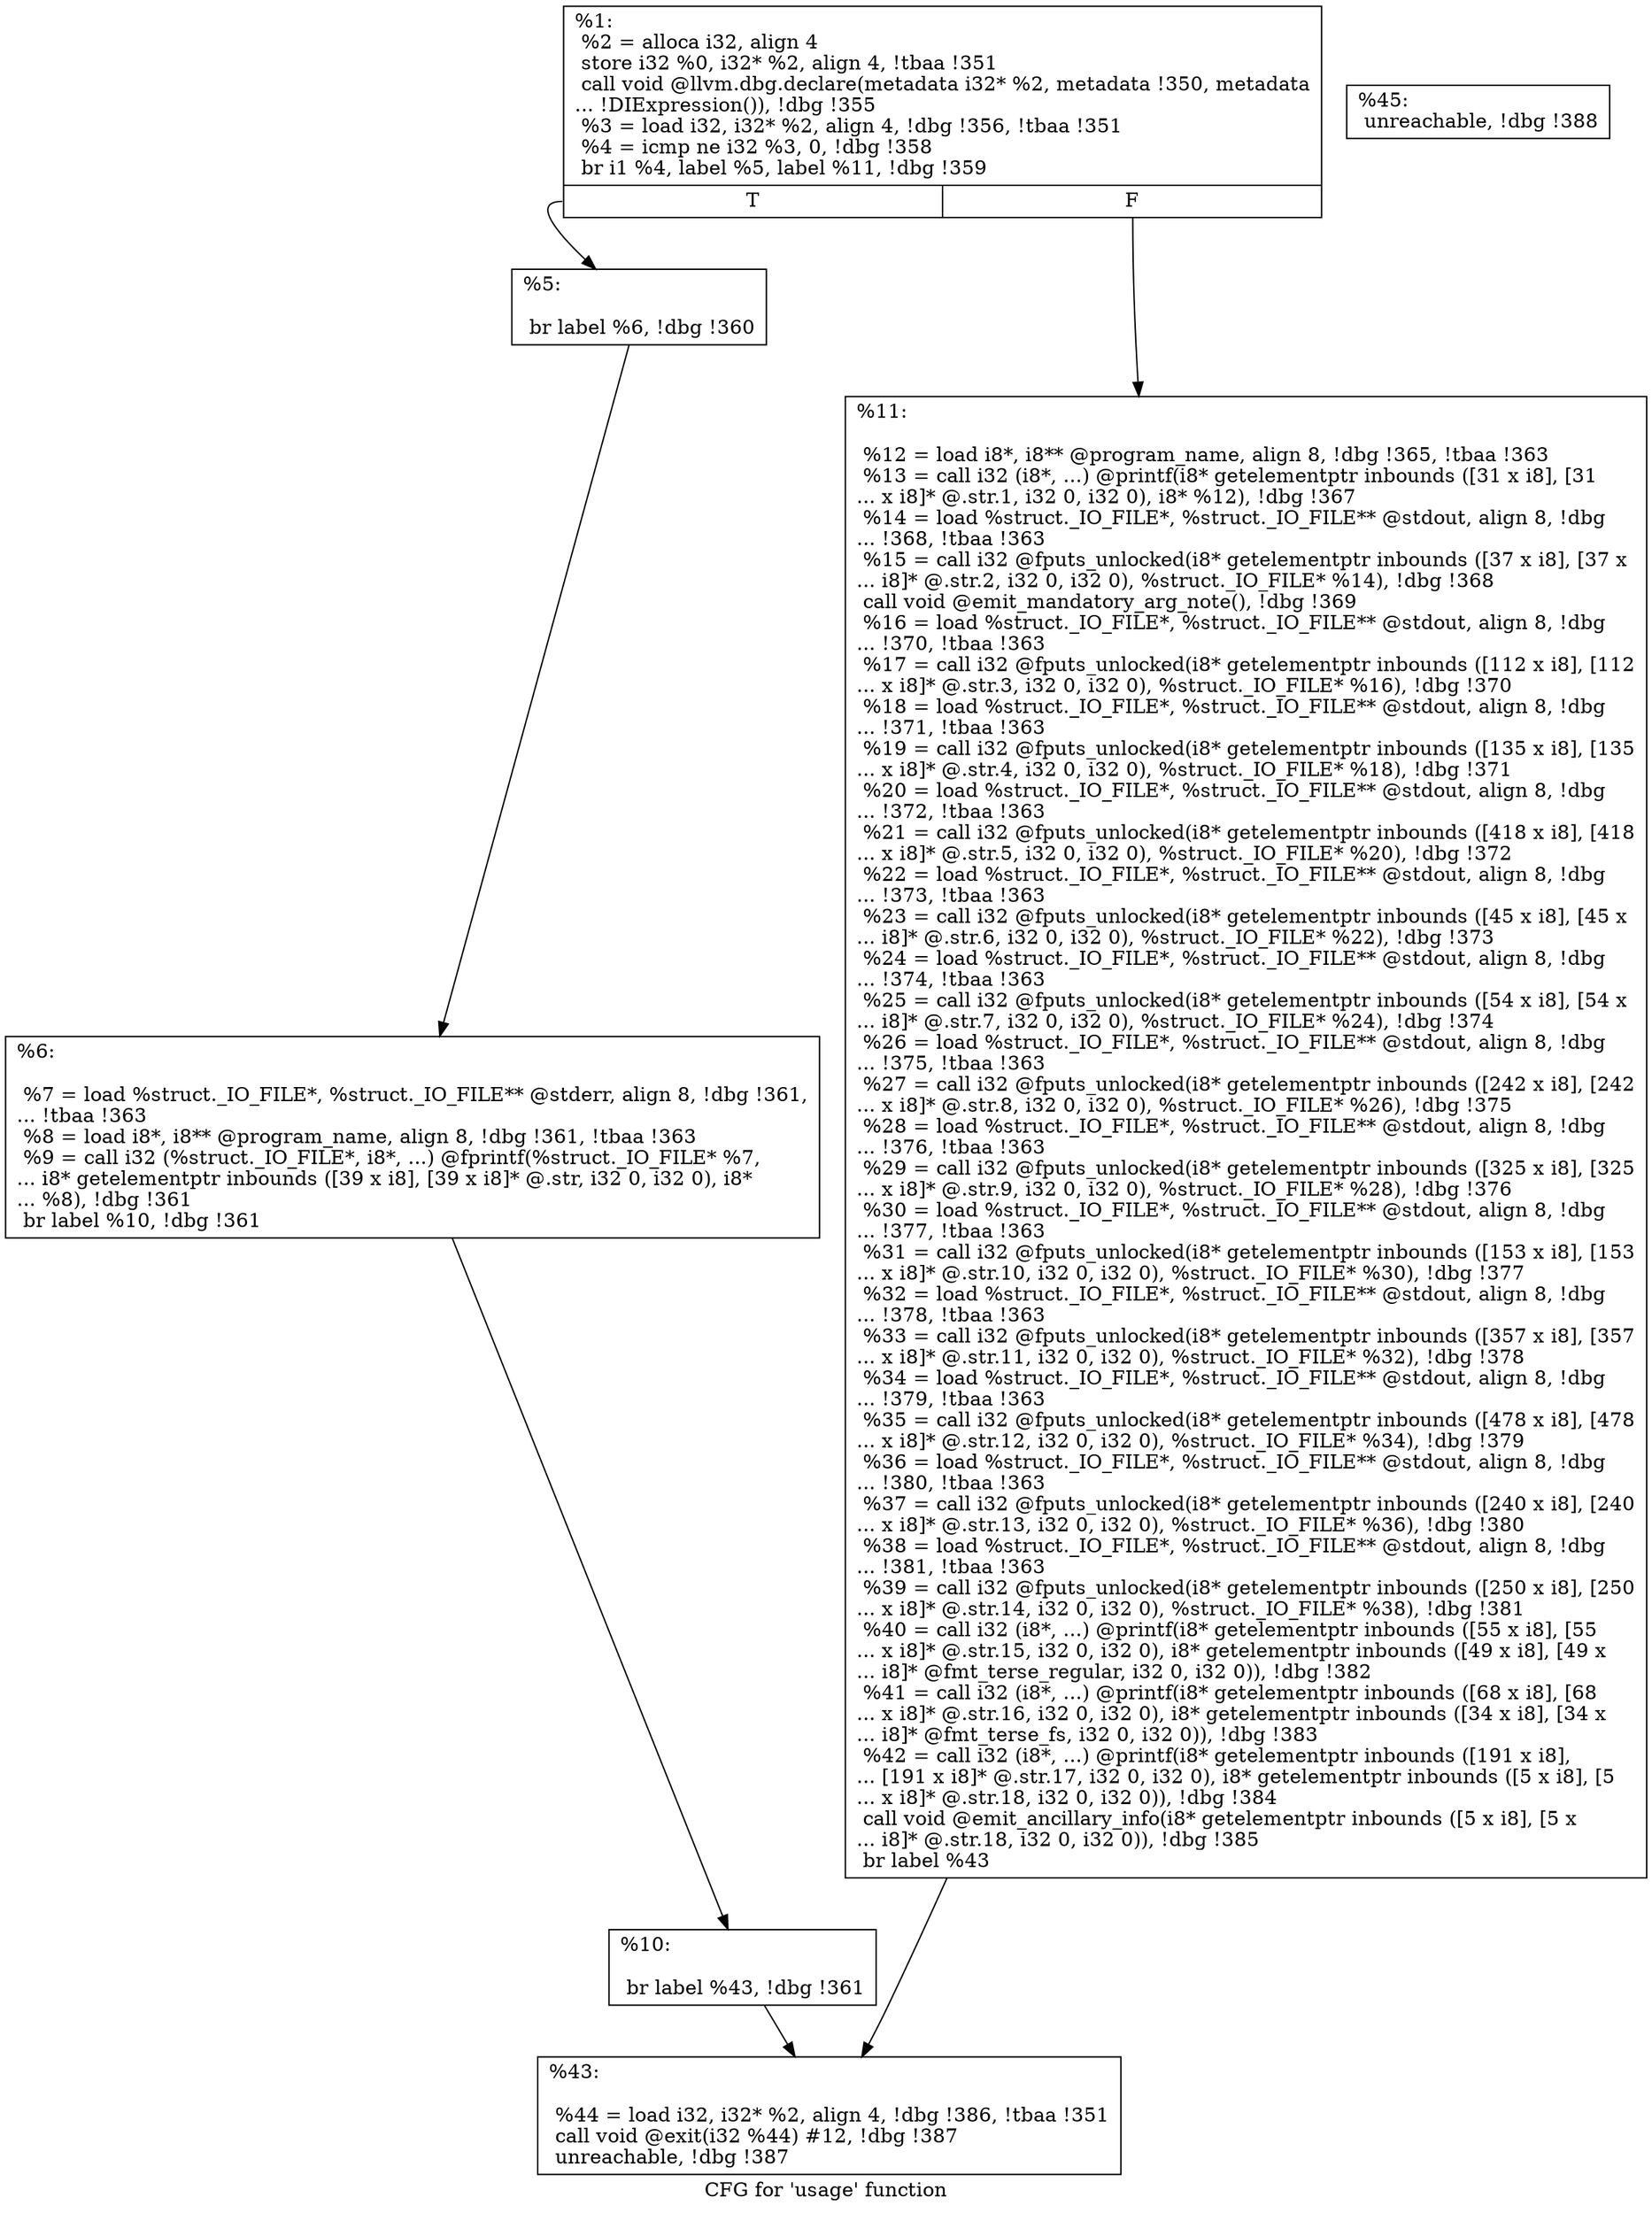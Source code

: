 digraph "CFG for 'usage' function" {
	label="CFG for 'usage' function";

	Node0x1289680 [shape=record,label="{%1:\l  %2 = alloca i32, align 4\l  store i32 %0, i32* %2, align 4, !tbaa !351\l  call void @llvm.dbg.declare(metadata i32* %2, metadata !350, metadata\l... !DIExpression()), !dbg !355\l  %3 = load i32, i32* %2, align 4, !dbg !356, !tbaa !351\l  %4 = icmp ne i32 %3, 0, !dbg !358\l  br i1 %4, label %5, label %11, !dbg !359\l|{<s0>T|<s1>F}}"];
	Node0x1289680:s0 -> Node0x12b2050;
	Node0x1289680:s1 -> Node0x12b2140;
	Node0x12b2050 [shape=record,label="{%5:\l\l  br label %6, !dbg !360\l}"];
	Node0x12b2050 -> Node0x12b20a0;
	Node0x12b20a0 [shape=record,label="{%6:\l\l  %7 = load %struct._IO_FILE*, %struct._IO_FILE** @stderr, align 8, !dbg !361,\l... !tbaa !363\l  %8 = load i8*, i8** @program_name, align 8, !dbg !361, !tbaa !363\l  %9 = call i32 (%struct._IO_FILE*, i8*, ...) @fprintf(%struct._IO_FILE* %7,\l... i8* getelementptr inbounds ([39 x i8], [39 x i8]* @.str, i32 0, i32 0), i8*\l... %8), !dbg !361\l  br label %10, !dbg !361\l}"];
	Node0x12b20a0 -> Node0x12b20f0;
	Node0x12b20f0 [shape=record,label="{%10:\l\l  br label %43, !dbg !361\l}"];
	Node0x12b20f0 -> Node0x12b2190;
	Node0x12b2140 [shape=record,label="{%11:\l\l  %12 = load i8*, i8** @program_name, align 8, !dbg !365, !tbaa !363\l  %13 = call i32 (i8*, ...) @printf(i8* getelementptr inbounds ([31 x i8], [31\l... x i8]* @.str.1, i32 0, i32 0), i8* %12), !dbg !367\l  %14 = load %struct._IO_FILE*, %struct._IO_FILE** @stdout, align 8, !dbg\l... !368, !tbaa !363\l  %15 = call i32 @fputs_unlocked(i8* getelementptr inbounds ([37 x i8], [37 x\l... i8]* @.str.2, i32 0, i32 0), %struct._IO_FILE* %14), !dbg !368\l  call void @emit_mandatory_arg_note(), !dbg !369\l  %16 = load %struct._IO_FILE*, %struct._IO_FILE** @stdout, align 8, !dbg\l... !370, !tbaa !363\l  %17 = call i32 @fputs_unlocked(i8* getelementptr inbounds ([112 x i8], [112\l... x i8]* @.str.3, i32 0, i32 0), %struct._IO_FILE* %16), !dbg !370\l  %18 = load %struct._IO_FILE*, %struct._IO_FILE** @stdout, align 8, !dbg\l... !371, !tbaa !363\l  %19 = call i32 @fputs_unlocked(i8* getelementptr inbounds ([135 x i8], [135\l... x i8]* @.str.4, i32 0, i32 0), %struct._IO_FILE* %18), !dbg !371\l  %20 = load %struct._IO_FILE*, %struct._IO_FILE** @stdout, align 8, !dbg\l... !372, !tbaa !363\l  %21 = call i32 @fputs_unlocked(i8* getelementptr inbounds ([418 x i8], [418\l... x i8]* @.str.5, i32 0, i32 0), %struct._IO_FILE* %20), !dbg !372\l  %22 = load %struct._IO_FILE*, %struct._IO_FILE** @stdout, align 8, !dbg\l... !373, !tbaa !363\l  %23 = call i32 @fputs_unlocked(i8* getelementptr inbounds ([45 x i8], [45 x\l... i8]* @.str.6, i32 0, i32 0), %struct._IO_FILE* %22), !dbg !373\l  %24 = load %struct._IO_FILE*, %struct._IO_FILE** @stdout, align 8, !dbg\l... !374, !tbaa !363\l  %25 = call i32 @fputs_unlocked(i8* getelementptr inbounds ([54 x i8], [54 x\l... i8]* @.str.7, i32 0, i32 0), %struct._IO_FILE* %24), !dbg !374\l  %26 = load %struct._IO_FILE*, %struct._IO_FILE** @stdout, align 8, !dbg\l... !375, !tbaa !363\l  %27 = call i32 @fputs_unlocked(i8* getelementptr inbounds ([242 x i8], [242\l... x i8]* @.str.8, i32 0, i32 0), %struct._IO_FILE* %26), !dbg !375\l  %28 = load %struct._IO_FILE*, %struct._IO_FILE** @stdout, align 8, !dbg\l... !376, !tbaa !363\l  %29 = call i32 @fputs_unlocked(i8* getelementptr inbounds ([325 x i8], [325\l... x i8]* @.str.9, i32 0, i32 0), %struct._IO_FILE* %28), !dbg !376\l  %30 = load %struct._IO_FILE*, %struct._IO_FILE** @stdout, align 8, !dbg\l... !377, !tbaa !363\l  %31 = call i32 @fputs_unlocked(i8* getelementptr inbounds ([153 x i8], [153\l... x i8]* @.str.10, i32 0, i32 0), %struct._IO_FILE* %30), !dbg !377\l  %32 = load %struct._IO_FILE*, %struct._IO_FILE** @stdout, align 8, !dbg\l... !378, !tbaa !363\l  %33 = call i32 @fputs_unlocked(i8* getelementptr inbounds ([357 x i8], [357\l... x i8]* @.str.11, i32 0, i32 0), %struct._IO_FILE* %32), !dbg !378\l  %34 = load %struct._IO_FILE*, %struct._IO_FILE** @stdout, align 8, !dbg\l... !379, !tbaa !363\l  %35 = call i32 @fputs_unlocked(i8* getelementptr inbounds ([478 x i8], [478\l... x i8]* @.str.12, i32 0, i32 0), %struct._IO_FILE* %34), !dbg !379\l  %36 = load %struct._IO_FILE*, %struct._IO_FILE** @stdout, align 8, !dbg\l... !380, !tbaa !363\l  %37 = call i32 @fputs_unlocked(i8* getelementptr inbounds ([240 x i8], [240\l... x i8]* @.str.13, i32 0, i32 0), %struct._IO_FILE* %36), !dbg !380\l  %38 = load %struct._IO_FILE*, %struct._IO_FILE** @stdout, align 8, !dbg\l... !381, !tbaa !363\l  %39 = call i32 @fputs_unlocked(i8* getelementptr inbounds ([250 x i8], [250\l... x i8]* @.str.14, i32 0, i32 0), %struct._IO_FILE* %38), !dbg !381\l  %40 = call i32 (i8*, ...) @printf(i8* getelementptr inbounds ([55 x i8], [55\l... x i8]* @.str.15, i32 0, i32 0), i8* getelementptr inbounds ([49 x i8], [49 x\l... i8]* @fmt_terse_regular, i32 0, i32 0)), !dbg !382\l  %41 = call i32 (i8*, ...) @printf(i8* getelementptr inbounds ([68 x i8], [68\l... x i8]* @.str.16, i32 0, i32 0), i8* getelementptr inbounds ([34 x i8], [34 x\l... i8]* @fmt_terse_fs, i32 0, i32 0)), !dbg !383\l  %42 = call i32 (i8*, ...) @printf(i8* getelementptr inbounds ([191 x i8],\l... [191 x i8]* @.str.17, i32 0, i32 0), i8* getelementptr inbounds ([5 x i8], [5\l... x i8]* @.str.18, i32 0, i32 0)), !dbg !384\l  call void @emit_ancillary_info(i8* getelementptr inbounds ([5 x i8], [5 x\l... i8]* @.str.18, i32 0, i32 0)), !dbg !385\l  br label %43\l}"];
	Node0x12b2140 -> Node0x12b2190;
	Node0x12b2190 [shape=record,label="{%43:\l\l  %44 = load i32, i32* %2, align 4, !dbg !386, !tbaa !351\l  call void @exit(i32 %44) #12, !dbg !387\l  unreachable, !dbg !387\l}"];
	Node0x12b21e0 [shape=record,label="{%45:                                                  \l  unreachable, !dbg !388\l}"];
}
